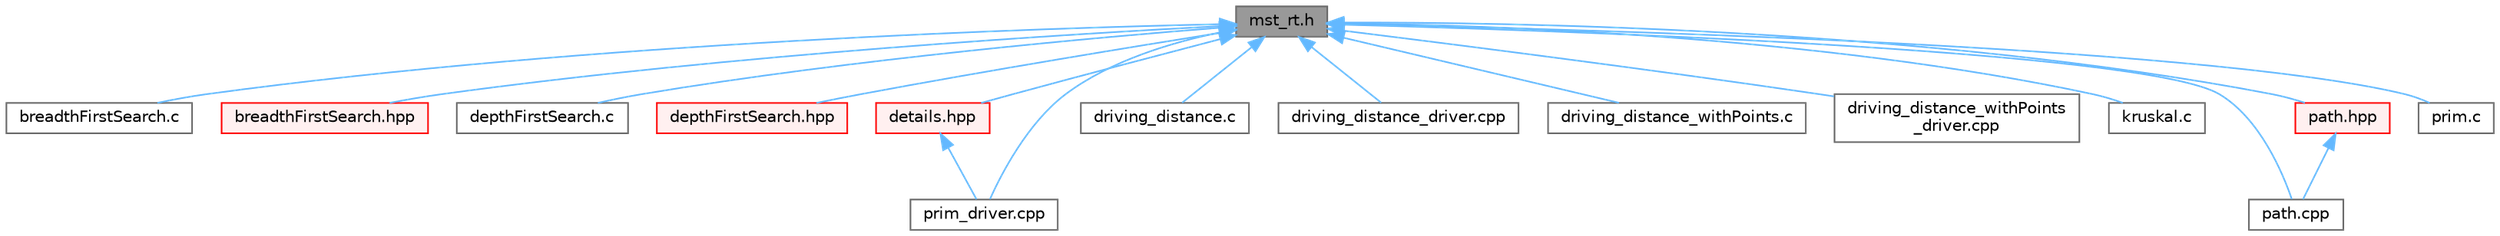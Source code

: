 digraph "mst_rt.h"
{
 // LATEX_PDF_SIZE
  bgcolor="transparent";
  edge [fontname=Helvetica,fontsize=10,labelfontname=Helvetica,labelfontsize=10];
  node [fontname=Helvetica,fontsize=10,shape=box,height=0.2,width=0.4];
  Node1 [id="Node000001",label="mst_rt.h",height=0.2,width=0.4,color="gray40", fillcolor="grey60", style="filled", fontcolor="black",tooltip=" "];
  Node1 -> Node2 [id="edge1_Node000001_Node000002",dir="back",color="steelblue1",style="solid",tooltip=" "];
  Node2 [id="Node000002",label="breadthFirstSearch.c",height=0.2,width=0.4,color="grey40", fillcolor="white", style="filled",URL="$breadthFirstSearch_8c.html",tooltip=" "];
  Node1 -> Node3 [id="edge2_Node000001_Node000003",dir="back",color="steelblue1",style="solid",tooltip=" "];
  Node3 [id="Node000003",label="breadthFirstSearch.hpp",height=0.2,width=0.4,color="red", fillcolor="#FFF0F0", style="filled",URL="$breadthFirstSearch_8hpp.html",tooltip=" "];
  Node1 -> Node5 [id="edge3_Node000001_Node000005",dir="back",color="steelblue1",style="solid",tooltip=" "];
  Node5 [id="Node000005",label="depthFirstSearch.c",height=0.2,width=0.4,color="grey40", fillcolor="white", style="filled",URL="$depthFirstSearch_8c.html",tooltip=" "];
  Node1 -> Node6 [id="edge4_Node000001_Node000006",dir="back",color="steelblue1",style="solid",tooltip=" "];
  Node6 [id="Node000006",label="depthFirstSearch.hpp",height=0.2,width=0.4,color="red", fillcolor="#FFF0F0", style="filled",URL="$depthFirstSearch_8hpp.html",tooltip=" "];
  Node1 -> Node8 [id="edge5_Node000001_Node000008",dir="back",color="steelblue1",style="solid",tooltip=" "];
  Node8 [id="Node000008",label="details.hpp",height=0.2,width=0.4,color="red", fillcolor="#FFF0F0", style="filled",URL="$details_8hpp.html",tooltip=" "];
  Node8 -> Node14 [id="edge6_Node000008_Node000014",dir="back",color="steelblue1",style="solid",tooltip=" "];
  Node14 [id="Node000014",label="prim_driver.cpp",height=0.2,width=0.4,color="grey40", fillcolor="white", style="filled",URL="$prim__driver_8cpp.html",tooltip=" "];
  Node1 -> Node15 [id="edge7_Node000001_Node000015",dir="back",color="steelblue1",style="solid",tooltip=" "];
  Node15 [id="Node000015",label="driving_distance.c",height=0.2,width=0.4,color="grey40", fillcolor="white", style="filled",URL="$driving__distance_8c.html",tooltip=" "];
  Node1 -> Node16 [id="edge8_Node000001_Node000016",dir="back",color="steelblue1",style="solid",tooltip=" "];
  Node16 [id="Node000016",label="driving_distance_driver.cpp",height=0.2,width=0.4,color="grey40", fillcolor="white", style="filled",URL="$driving__distance__driver_8cpp.html",tooltip=" "];
  Node1 -> Node17 [id="edge9_Node000001_Node000017",dir="back",color="steelblue1",style="solid",tooltip=" "];
  Node17 [id="Node000017",label="driving_distance_withPoints.c",height=0.2,width=0.4,color="grey40", fillcolor="white", style="filled",URL="$driving__distance__withPoints_8c.html",tooltip=" "];
  Node1 -> Node18 [id="edge10_Node000001_Node000018",dir="back",color="steelblue1",style="solid",tooltip=" "];
  Node18 [id="Node000018",label="driving_distance_withPoints\l_driver.cpp",height=0.2,width=0.4,color="grey40", fillcolor="white", style="filled",URL="$driving__distance__withPoints__driver_8cpp.html",tooltip=" "];
  Node1 -> Node19 [id="edge11_Node000001_Node000019",dir="back",color="steelblue1",style="solid",tooltip=" "];
  Node19 [id="Node000019",label="kruskal.c",height=0.2,width=0.4,color="grey40", fillcolor="white", style="filled",URL="$kruskal_8c.html",tooltip=" "];
  Node1 -> Node20 [id="edge12_Node000001_Node000020",dir="back",color="steelblue1",style="solid",tooltip=" "];
  Node20 [id="Node000020",label="path.cpp",height=0.2,width=0.4,color="grey40", fillcolor="white", style="filled",URL="$path_8cpp.html",tooltip=" "];
  Node1 -> Node21 [id="edge13_Node000001_Node000021",dir="back",color="steelblue1",style="solid",tooltip=" "];
  Node21 [id="Node000021",label="path.hpp",height=0.2,width=0.4,color="red", fillcolor="#FFF0F0", style="filled",URL="$path_8hpp.html",tooltip=" "];
  Node21 -> Node20 [id="edge14_Node000021_Node000020",dir="back",color="steelblue1",style="solid",tooltip=" "];
  Node1 -> Node83 [id="edge15_Node000001_Node000083",dir="back",color="steelblue1",style="solid",tooltip=" "];
  Node83 [id="Node000083",label="prim.c",height=0.2,width=0.4,color="grey40", fillcolor="white", style="filled",URL="$prim_8c.html",tooltip=" "];
  Node1 -> Node14 [id="edge16_Node000001_Node000014",dir="back",color="steelblue1",style="solid",tooltip=" "];
}
